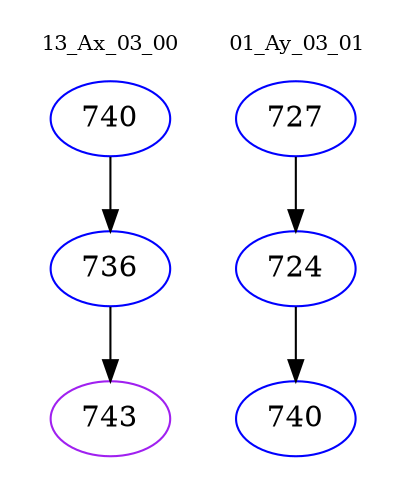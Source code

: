 digraph{
subgraph cluster_0 {
color = white
label = "13_Ax_03_00";
fontsize=10;
T0_740 [label="740", color="blue"]
T0_740 -> T0_736 [color="black"]
T0_736 [label="736", color="blue"]
T0_736 -> T0_743 [color="black"]
T0_743 [label="743", color="purple"]
}
subgraph cluster_1 {
color = white
label = "01_Ay_03_01";
fontsize=10;
T1_727 [label="727", color="blue"]
T1_727 -> T1_724 [color="black"]
T1_724 [label="724", color="blue"]
T1_724 -> T1_740 [color="black"]
T1_740 [label="740", color="blue"]
}
}
